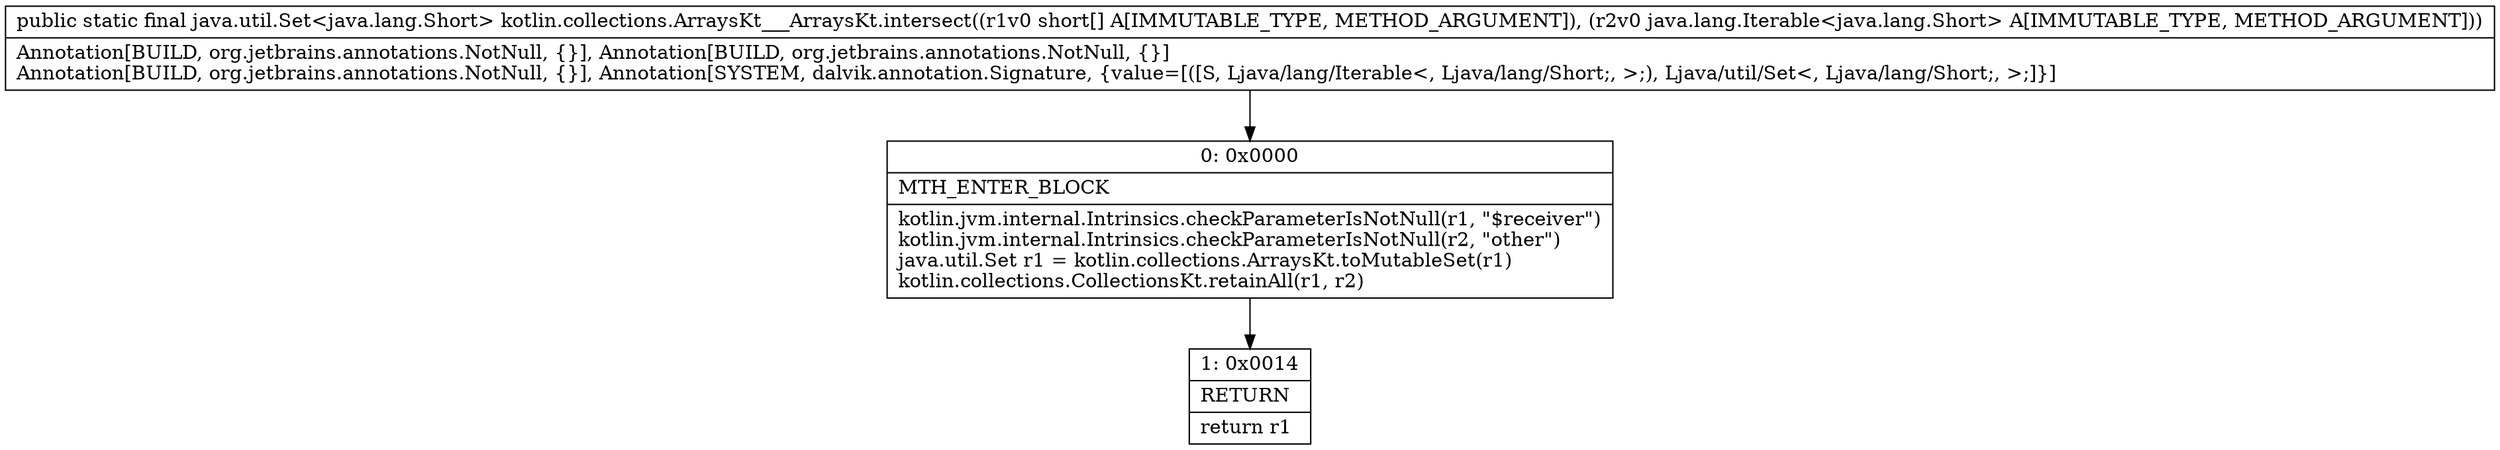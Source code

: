 digraph "CFG forkotlin.collections.ArraysKt___ArraysKt.intersect([SLjava\/lang\/Iterable;)Ljava\/util\/Set;" {
Node_0 [shape=record,label="{0\:\ 0x0000|MTH_ENTER_BLOCK\l|kotlin.jvm.internal.Intrinsics.checkParameterIsNotNull(r1, \"$receiver\")\lkotlin.jvm.internal.Intrinsics.checkParameterIsNotNull(r2, \"other\")\ljava.util.Set r1 = kotlin.collections.ArraysKt.toMutableSet(r1)\lkotlin.collections.CollectionsKt.retainAll(r1, r2)\l}"];
Node_1 [shape=record,label="{1\:\ 0x0014|RETURN\l|return r1\l}"];
MethodNode[shape=record,label="{public static final java.util.Set\<java.lang.Short\> kotlin.collections.ArraysKt___ArraysKt.intersect((r1v0 short[] A[IMMUTABLE_TYPE, METHOD_ARGUMENT]), (r2v0 java.lang.Iterable\<java.lang.Short\> A[IMMUTABLE_TYPE, METHOD_ARGUMENT]))  | Annotation[BUILD, org.jetbrains.annotations.NotNull, \{\}], Annotation[BUILD, org.jetbrains.annotations.NotNull, \{\}]\lAnnotation[BUILD, org.jetbrains.annotations.NotNull, \{\}], Annotation[SYSTEM, dalvik.annotation.Signature, \{value=[([S, Ljava\/lang\/Iterable\<, Ljava\/lang\/Short;, \>;), Ljava\/util\/Set\<, Ljava\/lang\/Short;, \>;]\}]\l}"];
MethodNode -> Node_0;
Node_0 -> Node_1;
}

